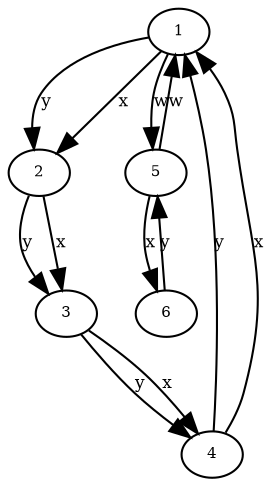 digraph hd {
"Hv1" [label="1",fontsize=7,width=.01,height=.01];
"Hv1" -> "Hv2" [label="y",fontsize=8];
"Hv1" -> "Hv2" [label="x",fontsize=8];
"Hv1" -> "Hv5" [label="w",fontsize=8];
"Hv2" [label="2",fontsize=7,width=.01,height=.01];
"Hv2" -> "Hv3" [label="y",fontsize=8];
"Hv2" -> "Hv3" [label="x",fontsize=8];
"Hv3" [label="3",fontsize=7,width=.01,height=.01];
"Hv3" -> "Hv4" [label="y",fontsize=8];
"Hv3" -> "Hv4" [label="x",fontsize=8];
"Hv4" [label="4",fontsize=7,width=.01,height=.01];
"Hv4" -> "Hv1" [label="y",fontsize=8];
"Hv4" -> "Hv1" [label="x",fontsize=8];
"Hv5" [label="5",fontsize=7,width=.01,height=.01];
"Hv5" -> "Hv6" [label="x",fontsize=8];
"Hv5" -> "Hv1" [label="w",fontsize=8];
"Hv6" [label="6",fontsize=7,width=.01,height=.01];
"Hv6" -> "Hv5" [label="y",fontsize=8];
}